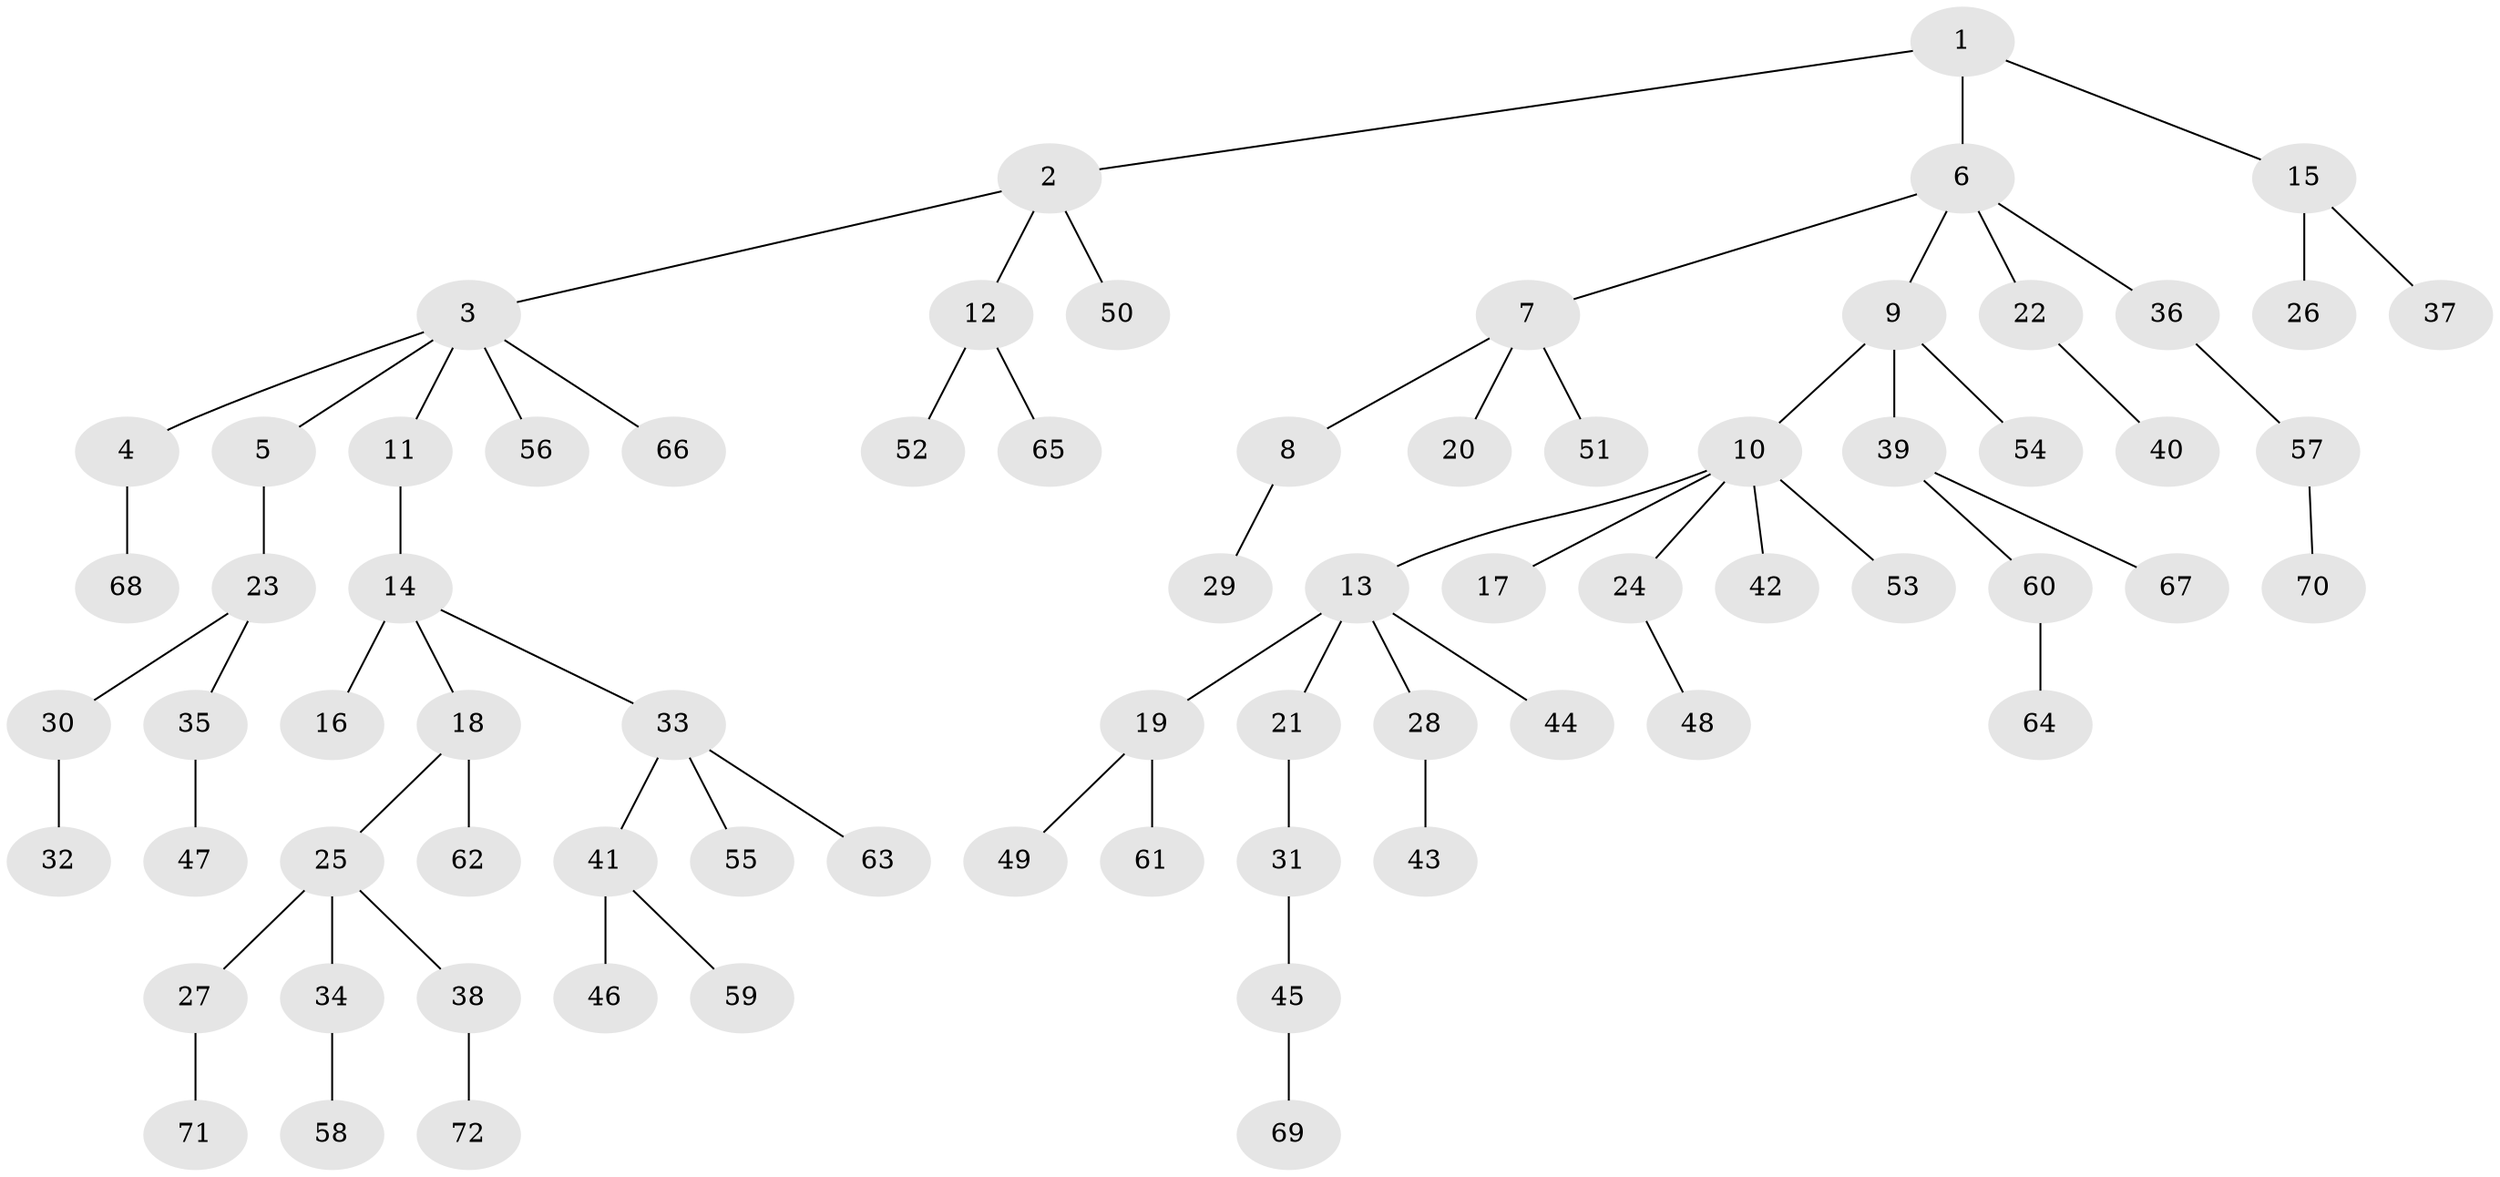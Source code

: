// coarse degree distribution, {2: 0.16666666666666666, 3: 0.2222222222222222, 1: 0.5, 4: 0.1111111111111111}
// Generated by graph-tools (version 1.1) at 2025/37/03/04/25 23:37:23]
// undirected, 72 vertices, 71 edges
graph export_dot {
  node [color=gray90,style=filled];
  1;
  2;
  3;
  4;
  5;
  6;
  7;
  8;
  9;
  10;
  11;
  12;
  13;
  14;
  15;
  16;
  17;
  18;
  19;
  20;
  21;
  22;
  23;
  24;
  25;
  26;
  27;
  28;
  29;
  30;
  31;
  32;
  33;
  34;
  35;
  36;
  37;
  38;
  39;
  40;
  41;
  42;
  43;
  44;
  45;
  46;
  47;
  48;
  49;
  50;
  51;
  52;
  53;
  54;
  55;
  56;
  57;
  58;
  59;
  60;
  61;
  62;
  63;
  64;
  65;
  66;
  67;
  68;
  69;
  70;
  71;
  72;
  1 -- 2;
  1 -- 6;
  1 -- 15;
  2 -- 3;
  2 -- 12;
  2 -- 50;
  3 -- 4;
  3 -- 5;
  3 -- 11;
  3 -- 56;
  3 -- 66;
  4 -- 68;
  5 -- 23;
  6 -- 7;
  6 -- 9;
  6 -- 22;
  6 -- 36;
  7 -- 8;
  7 -- 20;
  7 -- 51;
  8 -- 29;
  9 -- 10;
  9 -- 39;
  9 -- 54;
  10 -- 13;
  10 -- 17;
  10 -- 24;
  10 -- 42;
  10 -- 53;
  11 -- 14;
  12 -- 52;
  12 -- 65;
  13 -- 19;
  13 -- 21;
  13 -- 28;
  13 -- 44;
  14 -- 16;
  14 -- 18;
  14 -- 33;
  15 -- 26;
  15 -- 37;
  18 -- 25;
  18 -- 62;
  19 -- 49;
  19 -- 61;
  21 -- 31;
  22 -- 40;
  23 -- 30;
  23 -- 35;
  24 -- 48;
  25 -- 27;
  25 -- 34;
  25 -- 38;
  27 -- 71;
  28 -- 43;
  30 -- 32;
  31 -- 45;
  33 -- 41;
  33 -- 55;
  33 -- 63;
  34 -- 58;
  35 -- 47;
  36 -- 57;
  38 -- 72;
  39 -- 60;
  39 -- 67;
  41 -- 46;
  41 -- 59;
  45 -- 69;
  57 -- 70;
  60 -- 64;
}
